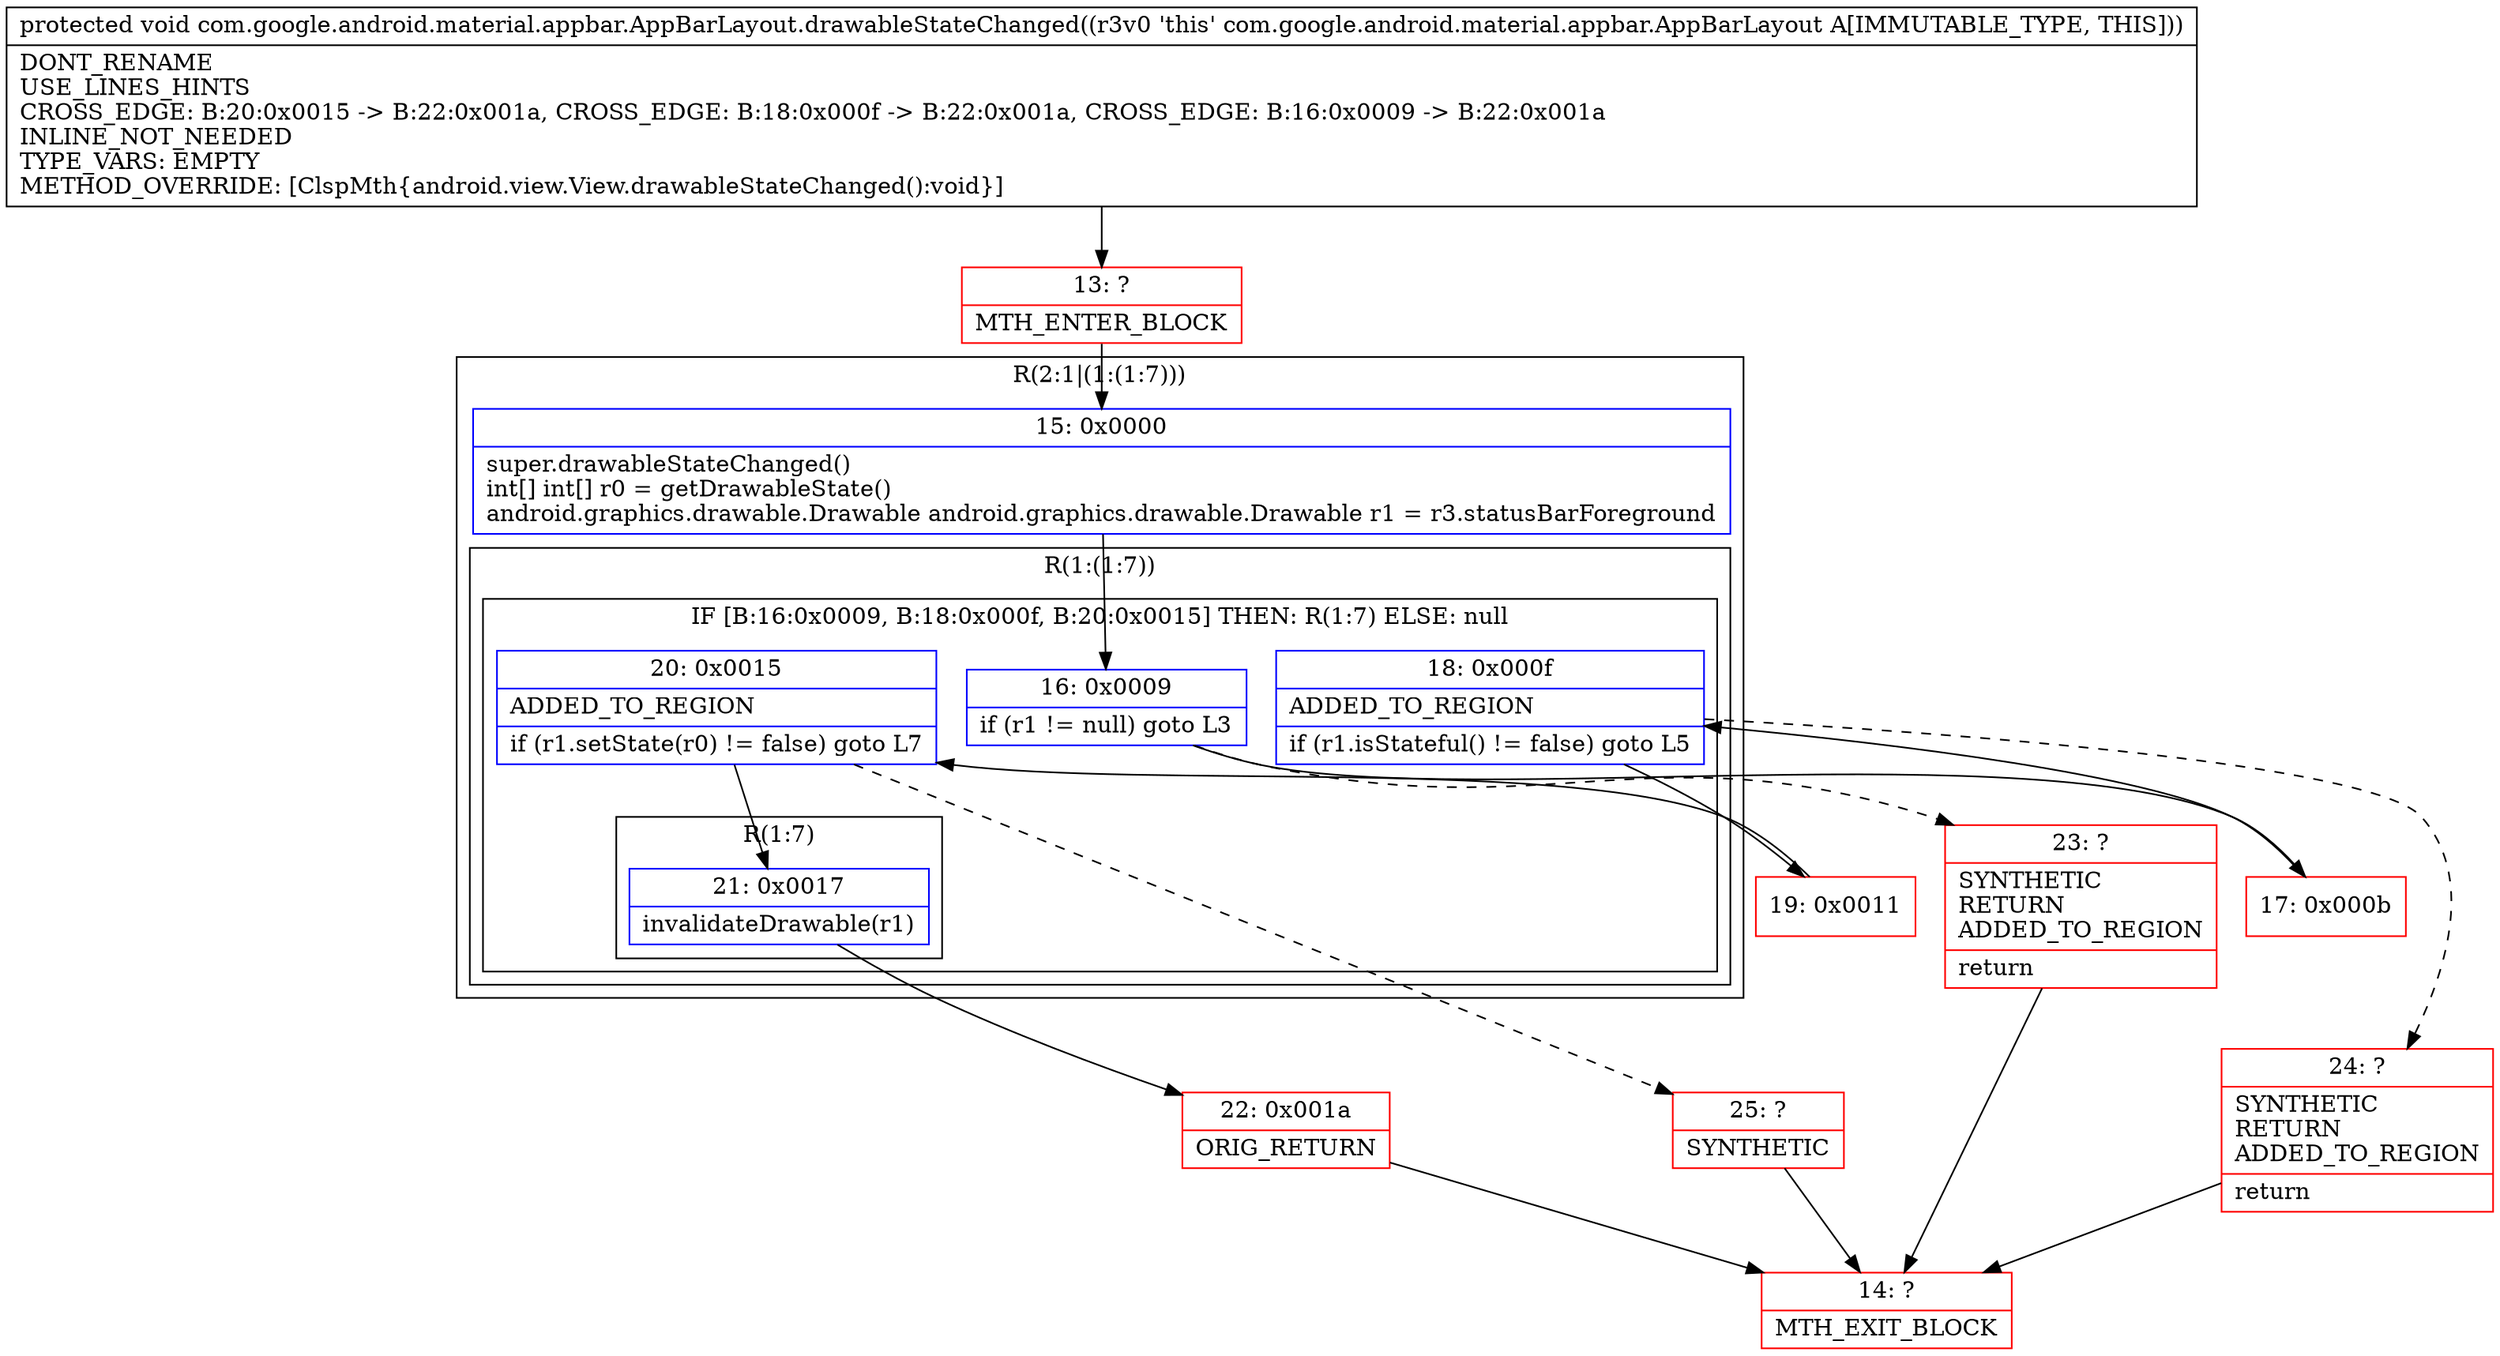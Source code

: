 digraph "CFG forcom.google.android.material.appbar.AppBarLayout.drawableStateChanged()V" {
subgraph cluster_Region_1500040726 {
label = "R(2:1|(1:(1:7)))";
node [shape=record,color=blue];
Node_15 [shape=record,label="{15\:\ 0x0000|super.drawableStateChanged()\lint[] int[] r0 = getDrawableState()\landroid.graphics.drawable.Drawable android.graphics.drawable.Drawable r1 = r3.statusBarForeground\l}"];
subgraph cluster_Region_871442810 {
label = "R(1:(1:7))";
node [shape=record,color=blue];
subgraph cluster_IfRegion_250551158 {
label = "IF [B:16:0x0009, B:18:0x000f, B:20:0x0015] THEN: R(1:7) ELSE: null";
node [shape=record,color=blue];
Node_16 [shape=record,label="{16\:\ 0x0009|if (r1 != null) goto L3\l}"];
Node_18 [shape=record,label="{18\:\ 0x000f|ADDED_TO_REGION\l|if (r1.isStateful() != false) goto L5\l}"];
Node_20 [shape=record,label="{20\:\ 0x0015|ADDED_TO_REGION\l|if (r1.setState(r0) != false) goto L7\l}"];
subgraph cluster_Region_1407387103 {
label = "R(1:7)";
node [shape=record,color=blue];
Node_21 [shape=record,label="{21\:\ 0x0017|invalidateDrawable(r1)\l}"];
}
}
}
}
Node_13 [shape=record,color=red,label="{13\:\ ?|MTH_ENTER_BLOCK\l}"];
Node_17 [shape=record,color=red,label="{17\:\ 0x000b}"];
Node_19 [shape=record,color=red,label="{19\:\ 0x0011}"];
Node_22 [shape=record,color=red,label="{22\:\ 0x001a|ORIG_RETURN\l}"];
Node_14 [shape=record,color=red,label="{14\:\ ?|MTH_EXIT_BLOCK\l}"];
Node_25 [shape=record,color=red,label="{25\:\ ?|SYNTHETIC\l}"];
Node_24 [shape=record,color=red,label="{24\:\ ?|SYNTHETIC\lRETURN\lADDED_TO_REGION\l|return\l}"];
Node_23 [shape=record,color=red,label="{23\:\ ?|SYNTHETIC\lRETURN\lADDED_TO_REGION\l|return\l}"];
MethodNode[shape=record,label="{protected void com.google.android.material.appbar.AppBarLayout.drawableStateChanged((r3v0 'this' com.google.android.material.appbar.AppBarLayout A[IMMUTABLE_TYPE, THIS]))  | DONT_RENAME\lUSE_LINES_HINTS\lCROSS_EDGE: B:20:0x0015 \-\> B:22:0x001a, CROSS_EDGE: B:18:0x000f \-\> B:22:0x001a, CROSS_EDGE: B:16:0x0009 \-\> B:22:0x001a\lINLINE_NOT_NEEDED\lTYPE_VARS: EMPTY\lMETHOD_OVERRIDE: [ClspMth\{android.view.View.drawableStateChanged():void\}]\l}"];
MethodNode -> Node_13;Node_15 -> Node_16;
Node_16 -> Node_17;
Node_16 -> Node_23[style=dashed];
Node_18 -> Node_19;
Node_18 -> Node_24[style=dashed];
Node_20 -> Node_21;
Node_20 -> Node_25[style=dashed];
Node_21 -> Node_22;
Node_13 -> Node_15;
Node_17 -> Node_18;
Node_19 -> Node_20;
Node_22 -> Node_14;
Node_25 -> Node_14;
Node_24 -> Node_14;
Node_23 -> Node_14;
}

